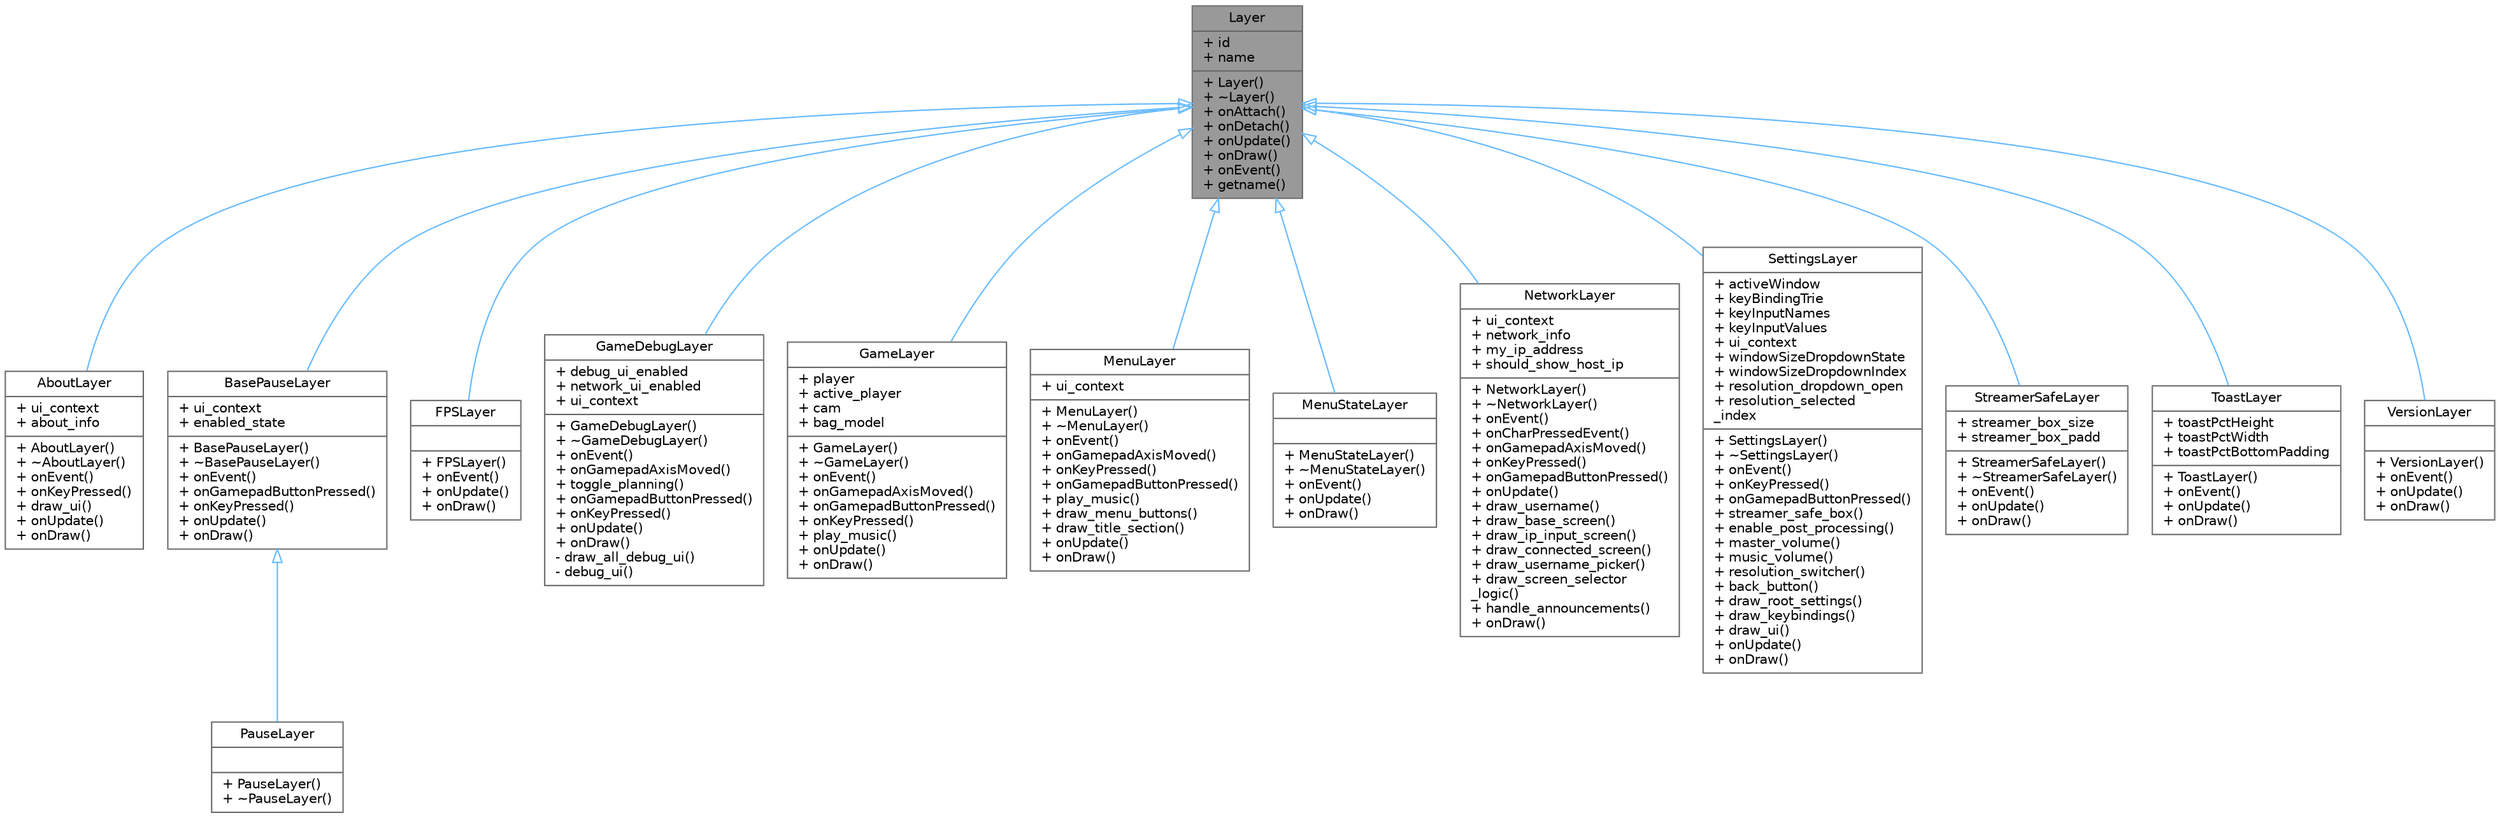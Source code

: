 digraph "Layer"
{
 // LATEX_PDF_SIZE
  bgcolor="transparent";
  edge [fontname=Helvetica,fontsize=10,labelfontname=Helvetica,labelfontsize=10];
  node [fontname=Helvetica,fontsize=10,shape=box,height=0.2,width=0.4];
  Node1 [shape=record,label="{Layer\n|+ id\l+ name\l|+ Layer()\l+ ~Layer()\l+ onAttach()\l+ onDetach()\l+ onUpdate()\l+ onDraw()\l+ onEvent()\l+ getname()\l}",height=0.2,width=0.4,color="gray40", fillcolor="grey60", style="filled", fontcolor="black",tooltip=" "];
  Node1 -> Node2 [dir="back",color="steelblue1",style="solid",arrowtail="onormal"];
  Node2 [shape=record,label="{AboutLayer\n|+ ui_context\l+ about_info\l|+ AboutLayer()\l+ ~AboutLayer()\l+ onEvent()\l+ onKeyPressed()\l+ draw_ui()\l+ onUpdate()\l+ onDraw()\l}",height=0.2,width=0.4,color="gray40", fillcolor="white", style="filled",URL="$dc/d3a/struct_about_layer.html",tooltip=" "];
  Node1 -> Node3 [dir="back",color="steelblue1",style="solid",arrowtail="onormal"];
  Node3 [shape=record,label="{BasePauseLayer\n|+ ui_context\l+ enabled_state\l|+ BasePauseLayer()\l+ ~BasePauseLayer()\l+ onEvent()\l+ onGamepadButtonPressed()\l+ onKeyPressed()\l+ onUpdate()\l+ onDraw()\l}",height=0.2,width=0.4,color="gray40", fillcolor="white", style="filled",URL="$d9/de2/struct_base_pause_layer.html",tooltip=" "];
  Node3 -> Node4 [dir="back",color="steelblue1",style="solid",arrowtail="onormal"];
  Node4 [shape=record,label="{PauseLayer\n||+ PauseLayer()\l+ ~PauseLayer()\l}",height=0.2,width=0.4,color="gray40", fillcolor="white", style="filled",URL="$df/ded/struct_pause_layer.html",tooltip=" "];
  Node1 -> Node5 [dir="back",color="steelblue1",style="solid",arrowtail="onormal"];
  Node5 [shape=record,label="{FPSLayer\n||+ FPSLayer()\l+ onEvent()\l+ onUpdate()\l+ onDraw()\l}",height=0.2,width=0.4,color="gray40", fillcolor="white", style="filled",URL="$d2/d4b/struct_f_p_s_layer.html",tooltip=" "];
  Node1 -> Node6 [dir="back",color="steelblue1",style="solid",arrowtail="onormal"];
  Node6 [shape=record,label="{GameDebugLayer\n|+ debug_ui_enabled\l+ network_ui_enabled\l+ ui_context\l|+ GameDebugLayer()\l+ ~GameDebugLayer()\l+ onEvent()\l+ onGamepadAxisMoved()\l+ toggle_planning()\l+ onGamepadButtonPressed()\l+ onKeyPressed()\l+ onUpdate()\l+ onDraw()\l- draw_all_debug_ui()\l- debug_ui()\l}",height=0.2,width=0.4,color="gray40", fillcolor="white", style="filled",URL="$db/dfb/struct_game_debug_layer.html",tooltip=" "];
  Node1 -> Node7 [dir="back",color="steelblue1",style="solid",arrowtail="onormal"];
  Node7 [shape=record,label="{GameLayer\n|+ player\l+ active_player\l+ cam\l+ bag_model\l|+ GameLayer()\l+ ~GameLayer()\l+ onEvent()\l+ onGamepadAxisMoved()\l+ onGamepadButtonPressed()\l+ onKeyPressed()\l+ play_music()\l+ onUpdate()\l+ onDraw()\l}",height=0.2,width=0.4,color="gray40", fillcolor="white", style="filled",URL="$d2/d9e/struct_game_layer.html",tooltip=" "];
  Node1 -> Node8 [dir="back",color="steelblue1",style="solid",arrowtail="onormal"];
  Node8 [shape=record,label="{MenuLayer\n|+ ui_context\l|+ MenuLayer()\l+ ~MenuLayer()\l+ onEvent()\l+ onGamepadAxisMoved()\l+ onKeyPressed()\l+ onGamepadButtonPressed()\l+ play_music()\l+ draw_menu_buttons()\l+ draw_title_section()\l+ onUpdate()\l+ onDraw()\l}",height=0.2,width=0.4,color="gray40", fillcolor="white", style="filled",URL="$d3/d4e/struct_menu_layer.html",tooltip=" "];
  Node1 -> Node9 [dir="back",color="steelblue1",style="solid",arrowtail="onormal"];
  Node9 [shape=record,label="{MenuStateLayer\n||+ MenuStateLayer()\l+ ~MenuStateLayer()\l+ onEvent()\l+ onUpdate()\l+ onDraw()\l}",height=0.2,width=0.4,color="gray40", fillcolor="white", style="filled",URL="$dd/d4f/struct_menu_state_layer.html",tooltip=" "];
  Node1 -> Node10 [dir="back",color="steelblue1",style="solid",arrowtail="onormal"];
  Node10 [shape=record,label="{NetworkLayer\n|+ ui_context\l+ network_info\l+ my_ip_address\l+ should_show_host_ip\l|+ NetworkLayer()\l+ ~NetworkLayer()\l+ onEvent()\l+ onCharPressedEvent()\l+ onGamepadAxisMoved()\l+ onKeyPressed()\l+ onGamepadButtonPressed()\l+ onUpdate()\l+ draw_username()\l+ draw_base_screen()\l+ draw_ip_input_screen()\l+ draw_connected_screen()\l+ draw_username_picker()\l+ draw_screen_selector\l_logic()\l+ handle_announcements()\l+ onDraw()\l}",height=0.2,width=0.4,color="gray40", fillcolor="white", style="filled",URL="$d8/dcc/struct_network_layer.html",tooltip=" "];
  Node1 -> Node11 [dir="back",color="steelblue1",style="solid",arrowtail="onormal"];
  Node11 [shape=record,label="{SettingsLayer\n|+ activeWindow\l+ keyBindingTrie\l+ keyInputNames\l+ keyInputValues\l+ ui_context\l+ windowSizeDropdownState\l+ windowSizeDropdownIndex\l+ resolution_dropdown_open\l+ resolution_selected\l_index\l|+ SettingsLayer()\l+ ~SettingsLayer()\l+ onEvent()\l+ onKeyPressed()\l+ onGamepadButtonPressed()\l+ streamer_safe_box()\l+ enable_post_processing()\l+ master_volume()\l+ music_volume()\l+ resolution_switcher()\l+ back_button()\l+ draw_root_settings()\l+ draw_keybindings()\l+ draw_ui()\l+ onUpdate()\l+ onDraw()\l}",height=0.2,width=0.4,color="gray40", fillcolor="white", style="filled",URL="$d0/d91/struct_settings_layer.html",tooltip=" "];
  Node1 -> Node12 [dir="back",color="steelblue1",style="solid",arrowtail="onormal"];
  Node12 [shape=record,label="{StreamerSafeLayer\n|+ streamer_box_size\l+ streamer_box_padd\l|+ StreamerSafeLayer()\l+ ~StreamerSafeLayer()\l+ onEvent()\l+ onUpdate()\l+ onDraw()\l}",height=0.2,width=0.4,color="gray40", fillcolor="white", style="filled",URL="$de/d78/struct_streamer_safe_layer.html",tooltip=" "];
  Node1 -> Node13 [dir="back",color="steelblue1",style="solid",arrowtail="onormal"];
  Node13 [shape=record,label="{ToastLayer\n|+ toastPctHeight\l+ toastPctWidth\l+ toastPctBottomPadding\l|+ ToastLayer()\l+ onEvent()\l+ onUpdate()\l+ onDraw()\l}",height=0.2,width=0.4,color="gray40", fillcolor="white", style="filled",URL="$d2/dd7/struct_toast_layer.html",tooltip=" "];
  Node1 -> Node14 [dir="back",color="steelblue1",style="solid",arrowtail="onormal"];
  Node14 [shape=record,label="{VersionLayer\n||+ VersionLayer()\l+ onEvent()\l+ onUpdate()\l+ onDraw()\l}",height=0.2,width=0.4,color="gray40", fillcolor="white", style="filled",URL="$dc/d2d/struct_version_layer.html",tooltip=" "];
}

